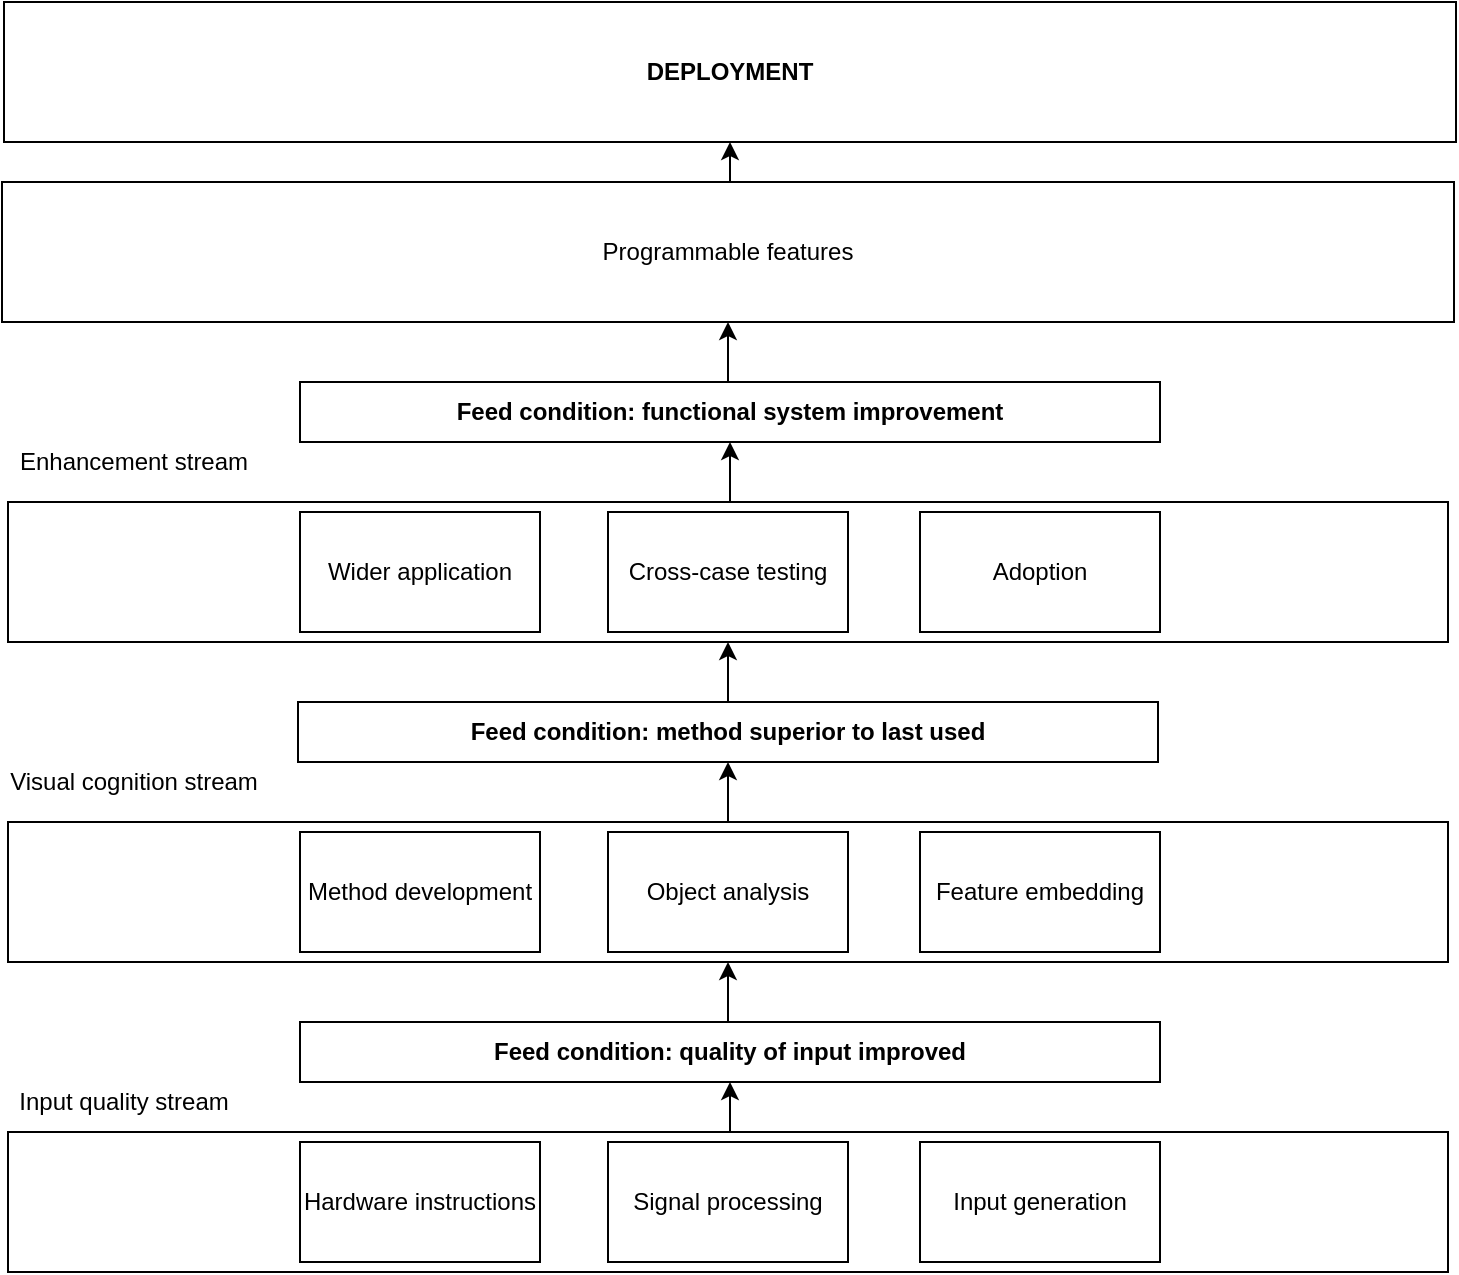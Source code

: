 <mxfile version="14.6.9" type="github" pages="2">
  <diagram id="C47YkwowNYsfIeAF_mj5" name="R&amp;D Layers">
    <mxGraphModel dx="1395" dy="813" grid="1" gridSize="10" guides="1" tooltips="1" connect="1" arrows="1" fold="1" page="1" pageScale="1" pageWidth="827" pageHeight="1169" math="0" shadow="0">
      <root>
        <mxCell id="0" />
        <mxCell id="1" parent="0" />
        <mxCell id="tVu8DLdbyEQeQGuUcCPg-27" style="edgeStyle=orthogonalEdgeStyle;rounded=0;orthogonalLoop=1;jettySize=auto;html=1;exitX=0.5;exitY=0;exitDx=0;exitDy=0;entryX=0.5;entryY=1;entryDx=0;entryDy=0;" edge="1" parent="1" source="tVu8DLdbyEQeQGuUcCPg-1" target="tVu8DLdbyEQeQGuUcCPg-21">
          <mxGeometry relative="1" as="geometry" />
        </mxCell>
        <mxCell id="tVu8DLdbyEQeQGuUcCPg-1" value="" style="rounded=0;whiteSpace=wrap;html=1;" vertex="1" parent="1">
          <mxGeometry x="54" y="270" width="720" height="70" as="geometry" />
        </mxCell>
        <mxCell id="tVu8DLdbyEQeQGuUcCPg-2" value="" style="rounded=0;whiteSpace=wrap;html=1;" vertex="1" parent="1">
          <mxGeometry x="54" y="430" width="720" height="70" as="geometry" />
        </mxCell>
        <mxCell id="tVu8DLdbyEQeQGuUcCPg-22" style="edgeStyle=orthogonalEdgeStyle;rounded=0;orthogonalLoop=1;jettySize=auto;html=1;exitX=0.5;exitY=0;exitDx=0;exitDy=0;entryX=0.5;entryY=1;entryDx=0;entryDy=0;" edge="1" parent="1" source="tVu8DLdbyEQeQGuUcCPg-3" target="tVu8DLdbyEQeQGuUcCPg-19">
          <mxGeometry relative="1" as="geometry" />
        </mxCell>
        <mxCell id="tVu8DLdbyEQeQGuUcCPg-3" value="" style="rounded=0;whiteSpace=wrap;html=1;" vertex="1" parent="1">
          <mxGeometry x="54" y="585" width="720" height="70" as="geometry" />
        </mxCell>
        <mxCell id="tVu8DLdbyEQeQGuUcCPg-30" style="edgeStyle=orthogonalEdgeStyle;rounded=0;orthogonalLoop=1;jettySize=auto;html=1;exitX=0.5;exitY=0;exitDx=0;exitDy=0;entryX=0.5;entryY=1;entryDx=0;entryDy=0;" edge="1" parent="1" source="tVu8DLdbyEQeQGuUcCPg-5" target="tVu8DLdbyEQeQGuUcCPg-29">
          <mxGeometry relative="1" as="geometry" />
        </mxCell>
        <mxCell id="tVu8DLdbyEQeQGuUcCPg-5" value="Programmable features" style="rounded=0;whiteSpace=wrap;html=1;" vertex="1" parent="1">
          <mxGeometry x="51" y="110" width="726" height="70" as="geometry" />
        </mxCell>
        <mxCell id="tVu8DLdbyEQeQGuUcCPg-6" value="Hardware instructions" style="rounded=0;whiteSpace=wrap;html=1;" vertex="1" parent="1">
          <mxGeometry x="200" y="590" width="120" height="60" as="geometry" />
        </mxCell>
        <mxCell id="tVu8DLdbyEQeQGuUcCPg-7" value="Signal processing" style="rounded=0;whiteSpace=wrap;html=1;" vertex="1" parent="1">
          <mxGeometry x="354" y="590" width="120" height="60" as="geometry" />
        </mxCell>
        <mxCell id="tVu8DLdbyEQeQGuUcCPg-8" value="Input generation" style="rounded=0;whiteSpace=wrap;html=1;" vertex="1" parent="1">
          <mxGeometry x="510" y="590" width="120" height="60" as="geometry" />
        </mxCell>
        <mxCell id="tVu8DLdbyEQeQGuUcCPg-25" style="edgeStyle=orthogonalEdgeStyle;rounded=0;orthogonalLoop=1;jettySize=auto;html=1;entryX=0.5;entryY=1;entryDx=0;entryDy=0;" edge="1" parent="1" target="tVu8DLdbyEQeQGuUcCPg-20">
          <mxGeometry relative="1" as="geometry">
            <mxPoint x="414" y="430" as="sourcePoint" />
          </mxGeometry>
        </mxCell>
        <mxCell id="tVu8DLdbyEQeQGuUcCPg-9" value="Object analysis" style="rounded=0;whiteSpace=wrap;html=1;" vertex="1" parent="1">
          <mxGeometry x="354" y="435" width="120" height="60" as="geometry" />
        </mxCell>
        <mxCell id="tVu8DLdbyEQeQGuUcCPg-10" value="Input quality stream" style="text;html=1;strokeColor=none;fillColor=none;align=center;verticalAlign=middle;whiteSpace=wrap;rounded=0;" vertex="1" parent="1">
          <mxGeometry x="54" y="560" width="116" height="20" as="geometry" />
        </mxCell>
        <mxCell id="tVu8DLdbyEQeQGuUcCPg-11" value="Visual cognition stream" style="text;html=1;strokeColor=none;fillColor=none;align=center;verticalAlign=middle;whiteSpace=wrap;rounded=0;" vertex="1" parent="1">
          <mxGeometry x="54" y="400" width="126" height="20" as="geometry" />
        </mxCell>
        <mxCell id="tVu8DLdbyEQeQGuUcCPg-12" value="Enhancement stream" style="text;html=1;strokeColor=none;fillColor=none;align=center;verticalAlign=middle;whiteSpace=wrap;rounded=0;" vertex="1" parent="1">
          <mxGeometry x="54" y="240" width="126" height="20" as="geometry" />
        </mxCell>
        <mxCell id="tVu8DLdbyEQeQGuUcCPg-14" value="Feature embedding" style="rounded=0;whiteSpace=wrap;html=1;" vertex="1" parent="1">
          <mxGeometry x="510" y="435" width="120" height="60" as="geometry" />
        </mxCell>
        <mxCell id="tVu8DLdbyEQeQGuUcCPg-15" value="Method development" style="rounded=0;whiteSpace=wrap;html=1;" vertex="1" parent="1">
          <mxGeometry x="200" y="435" width="120" height="60" as="geometry" />
        </mxCell>
        <mxCell id="tVu8DLdbyEQeQGuUcCPg-16" value="Wider application" style="rounded=0;whiteSpace=wrap;html=1;" vertex="1" parent="1">
          <mxGeometry x="200" y="275" width="120" height="60" as="geometry" />
        </mxCell>
        <mxCell id="tVu8DLdbyEQeQGuUcCPg-17" value="Cross-case testing" style="rounded=0;whiteSpace=wrap;html=1;" vertex="1" parent="1">
          <mxGeometry x="354" y="275" width="120" height="60" as="geometry" />
        </mxCell>
        <mxCell id="tVu8DLdbyEQeQGuUcCPg-18" value="Adoption" style="rounded=0;whiteSpace=wrap;html=1;" vertex="1" parent="1">
          <mxGeometry x="510" y="275" width="120" height="60" as="geometry" />
        </mxCell>
        <mxCell id="tVu8DLdbyEQeQGuUcCPg-23" style="edgeStyle=orthogonalEdgeStyle;rounded=0;orthogonalLoop=1;jettySize=auto;html=1;exitX=0.5;exitY=0;exitDx=0;exitDy=0;entryX=0.5;entryY=1;entryDx=0;entryDy=0;" edge="1" parent="1" source="tVu8DLdbyEQeQGuUcCPg-19" target="tVu8DLdbyEQeQGuUcCPg-2">
          <mxGeometry relative="1" as="geometry" />
        </mxCell>
        <mxCell id="tVu8DLdbyEQeQGuUcCPg-19" value="&lt;b&gt;Feed condition: quality of input improved&lt;/b&gt;" style="rounded=0;whiteSpace=wrap;html=1;" vertex="1" parent="1">
          <mxGeometry x="200" y="530" width="430" height="30" as="geometry" />
        </mxCell>
        <mxCell id="tVu8DLdbyEQeQGuUcCPg-26" style="edgeStyle=orthogonalEdgeStyle;rounded=0;orthogonalLoop=1;jettySize=auto;html=1;exitX=0.5;exitY=0;exitDx=0;exitDy=0;entryX=0.5;entryY=1;entryDx=0;entryDy=0;" edge="1" parent="1" source="tVu8DLdbyEQeQGuUcCPg-20" target="tVu8DLdbyEQeQGuUcCPg-1">
          <mxGeometry relative="1" as="geometry" />
        </mxCell>
        <mxCell id="tVu8DLdbyEQeQGuUcCPg-20" value="&lt;b&gt;Feed condition: method superior to last used&lt;/b&gt;" style="rounded=0;whiteSpace=wrap;html=1;" vertex="1" parent="1">
          <mxGeometry x="199" y="370" width="430" height="30" as="geometry" />
        </mxCell>
        <mxCell id="tVu8DLdbyEQeQGuUcCPg-28" style="edgeStyle=orthogonalEdgeStyle;rounded=0;orthogonalLoop=1;jettySize=auto;html=1;exitX=0.5;exitY=0;exitDx=0;exitDy=0;entryX=0.5;entryY=1;entryDx=0;entryDy=0;" edge="1" parent="1" source="tVu8DLdbyEQeQGuUcCPg-21" target="tVu8DLdbyEQeQGuUcCPg-5">
          <mxGeometry relative="1" as="geometry" />
        </mxCell>
        <mxCell id="tVu8DLdbyEQeQGuUcCPg-21" value="&lt;b&gt;Feed condition: functional system improvement&lt;/b&gt;" style="rounded=0;whiteSpace=wrap;html=1;" vertex="1" parent="1">
          <mxGeometry x="200" y="210" width="430" height="30" as="geometry" />
        </mxCell>
        <mxCell id="tVu8DLdbyEQeQGuUcCPg-29" value="&lt;b&gt;DEPLOYMENT&lt;/b&gt;" style="rounded=0;whiteSpace=wrap;html=1;" vertex="1" parent="1">
          <mxGeometry x="52" y="20" width="726" height="70" as="geometry" />
        </mxCell>
      </root>
    </mxGraphModel>
  </diagram>
  <diagram id="Ek4sve0mBBEEoJv-ICnV" name="Temporal scheme">
    <mxGraphModel dx="1186" dy="691" grid="1" gridSize="10" guides="1" tooltips="1" connect="1" arrows="1" fold="1" page="1" pageScale="1" pageWidth="827" pageHeight="1169" math="0" shadow="0">
      <root>
        <mxCell id="2PR3LtNSPzpCMikK-Ur6-0" />
        <mxCell id="2PR3LtNSPzpCMikK-Ur6-1" parent="2PR3LtNSPzpCMikK-Ur6-0" />
        <mxCell id="2PR3LtNSPzpCMikK-Ur6-2" value="Product Development (SCRUM)" style="shape=step;perimeter=stepPerimeter;whiteSpace=wrap;html=1;fixedSize=1;" vertex="1" parent="2PR3LtNSPzpCMikK-Ur6-1">
          <mxGeometry x="40" y="40" width="760" height="80" as="geometry" />
        </mxCell>
        <mxCell id="mBKhw7iwfWy6fuxoz4Jx-12" style="edgeStyle=orthogonalEdgeStyle;rounded=0;orthogonalLoop=1;jettySize=auto;html=1;exitX=0.605;exitY=-0.012;exitDx=0;exitDy=0;entryX=0.606;entryY=0.998;entryDx=0;entryDy=0;exitPerimeter=0;entryPerimeter=0;" edge="1" parent="2PR3LtNSPzpCMikK-Ur6-1" source="2PR3LtNSPzpCMikK-Ur6-3" target="2PR3LtNSPzpCMikK-Ur6-2">
          <mxGeometry relative="1" as="geometry" />
        </mxCell>
        <mxCell id="mBKhw7iwfWy6fuxoz4Jx-13" value="Method functional" style="edgeLabel;html=1;align=center;verticalAlign=middle;resizable=0;points=[];" vertex="1" connectable="0" parent="mBKhw7iwfWy6fuxoz4Jx-12">
          <mxGeometry x="-0.051" y="1" relative="1" as="geometry">
            <mxPoint as="offset" />
          </mxGeometry>
        </mxCell>
        <mxCell id="2PR3LtNSPzpCMikK-Ur6-3" value="Enhancement stream" style="shape=step;perimeter=stepPerimeter;whiteSpace=wrap;html=1;fixedSize=1;" vertex="1" parent="2PR3LtNSPzpCMikK-Ur6-1">
          <mxGeometry x="40" y="190" width="760" height="80" as="geometry" />
        </mxCell>
        <mxCell id="mBKhw7iwfWy6fuxoz4Jx-8" style="edgeStyle=orthogonalEdgeStyle;rounded=0;orthogonalLoop=1;jettySize=auto;html=1;entryX=0.33;entryY=1.009;entryDx=0;entryDy=0;entryPerimeter=0;" edge="1" parent="2PR3LtNSPzpCMikK-Ur6-1" target="2PR3LtNSPzpCMikK-Ur6-3">
          <mxGeometry relative="1" as="geometry">
            <mxPoint x="290" y="340" as="sourcePoint" />
          </mxGeometry>
        </mxCell>
        <mxCell id="mBKhw7iwfWy6fuxoz4Jx-9" value="Improved method" style="edgeLabel;html=1;align=center;verticalAlign=middle;resizable=0;points=[];" vertex="1" connectable="0" parent="mBKhw7iwfWy6fuxoz4Jx-8">
          <mxGeometry x="0.022" y="-1" relative="1" as="geometry">
            <mxPoint x="-1" y="1" as="offset" />
          </mxGeometry>
        </mxCell>
        <mxCell id="gvT8SLwEHZ1cC7RtUUEj-0" value="Visual cognition stream" style="shape=step;perimeter=stepPerimeter;whiteSpace=wrap;html=1;fixedSize=1;" vertex="1" parent="2PR3LtNSPzpCMikK-Ur6-1">
          <mxGeometry x="40" y="340" width="760" height="80" as="geometry" />
        </mxCell>
        <mxCell id="mBKhw7iwfWy6fuxoz4Jx-4" style="edgeStyle=orthogonalEdgeStyle;rounded=0;orthogonalLoop=1;jettySize=auto;html=1;exitX=0.21;exitY=0.005;exitDx=0;exitDy=0;entryX=0.21;entryY=1.015;entryDx=0;entryDy=0;exitPerimeter=0;entryPerimeter=0;" edge="1" parent="2PR3LtNSPzpCMikK-Ur6-1" source="gvT8SLwEHZ1cC7RtUUEj-1" target="gvT8SLwEHZ1cC7RtUUEj-0">
          <mxGeometry relative="1" as="geometry" />
        </mxCell>
        <mxCell id="mBKhw7iwfWy6fuxoz4Jx-5" value="Improved input" style="edgeLabel;html=1;align=center;verticalAlign=middle;resizable=0;points=[];" vertex="1" connectable="0" parent="mBKhw7iwfWy6fuxoz4Jx-4">
          <mxGeometry x="0.197" relative="1" as="geometry">
            <mxPoint y="1" as="offset" />
          </mxGeometry>
        </mxCell>
        <mxCell id="gvT8SLwEHZ1cC7RtUUEj-1" value="Input quality stream" style="shape=step;perimeter=stepPerimeter;whiteSpace=wrap;html=1;fixedSize=1;" vertex="1" parent="2PR3LtNSPzpCMikK-Ur6-1">
          <mxGeometry x="40" y="490" width="760" height="80" as="geometry" />
        </mxCell>
        <mxCell id="mBKhw7iwfWy6fuxoz4Jx-0" value="quality goal" style="ellipse;whiteSpace=wrap;html=1;aspect=fixed;" vertex="1" parent="2PR3LtNSPzpCMikK-Ur6-1">
          <mxGeometry x="170" y="570" width="60" height="60" as="geometry" />
        </mxCell>
        <mxCell id="mBKhw7iwfWy6fuxoz4Jx-3" value="" style="endArrow=none;dashed=1;html=1;exitX=0.21;exitY=0.996;exitDx=0;exitDy=0;exitPerimeter=0;" edge="1" parent="2PR3LtNSPzpCMikK-Ur6-1" source="gvT8SLwEHZ1cC7RtUUEj-1">
          <mxGeometry width="50" height="50" relative="1" as="geometry">
            <mxPoint x="160" y="560" as="sourcePoint" />
            <mxPoint x="200" y="489" as="targetPoint" />
          </mxGeometry>
        </mxCell>
        <mxCell id="mBKhw7iwfWy6fuxoz4Jx-6" value="method goal" style="ellipse;whiteSpace=wrap;html=1;aspect=fixed;" vertex="1" parent="2PR3LtNSPzpCMikK-Ur6-1">
          <mxGeometry x="260" y="420" width="60" height="60" as="geometry" />
        </mxCell>
        <mxCell id="mBKhw7iwfWy6fuxoz4Jx-7" value="" style="endArrow=none;dashed=1;html=1;exitX=0.21;exitY=0.996;exitDx=0;exitDy=0;exitPerimeter=0;" edge="1" parent="2PR3LtNSPzpCMikK-Ur6-1">
          <mxGeometry width="50" height="50" relative="1" as="geometry">
            <mxPoint x="289.71" y="420.0" as="sourcePoint" />
            <mxPoint x="290.11" y="339.32" as="targetPoint" />
          </mxGeometry>
        </mxCell>
        <mxCell id="mBKhw7iwfWy6fuxoz4Jx-10" value="adoption goal" style="ellipse;whiteSpace=wrap;html=1;aspect=fixed;" vertex="1" parent="2PR3LtNSPzpCMikK-Ur6-1">
          <mxGeometry x="470" y="270" width="60" height="60" as="geometry" />
        </mxCell>
        <mxCell id="mBKhw7iwfWy6fuxoz4Jx-11" value="" style="endArrow=none;dashed=1;html=1;exitX=0.21;exitY=0.996;exitDx=0;exitDy=0;exitPerimeter=0;" edge="1" parent="2PR3LtNSPzpCMikK-Ur6-1">
          <mxGeometry width="50" height="50" relative="1" as="geometry">
            <mxPoint x="499.71" y="270" as="sourcePoint" />
            <mxPoint x="500.11" y="189.32" as="targetPoint" />
          </mxGeometry>
        </mxCell>
        <mxCell id="mBKhw7iwfWy6fuxoz4Jx-14" value="user story" style="ellipse;whiteSpace=wrap;html=1;aspect=fixed;" vertex="1" parent="2PR3LtNSPzpCMikK-Ur6-1">
          <mxGeometry x="600" y="120" width="60" height="60" as="geometry" />
        </mxCell>
      </root>
    </mxGraphModel>
  </diagram>
</mxfile>
